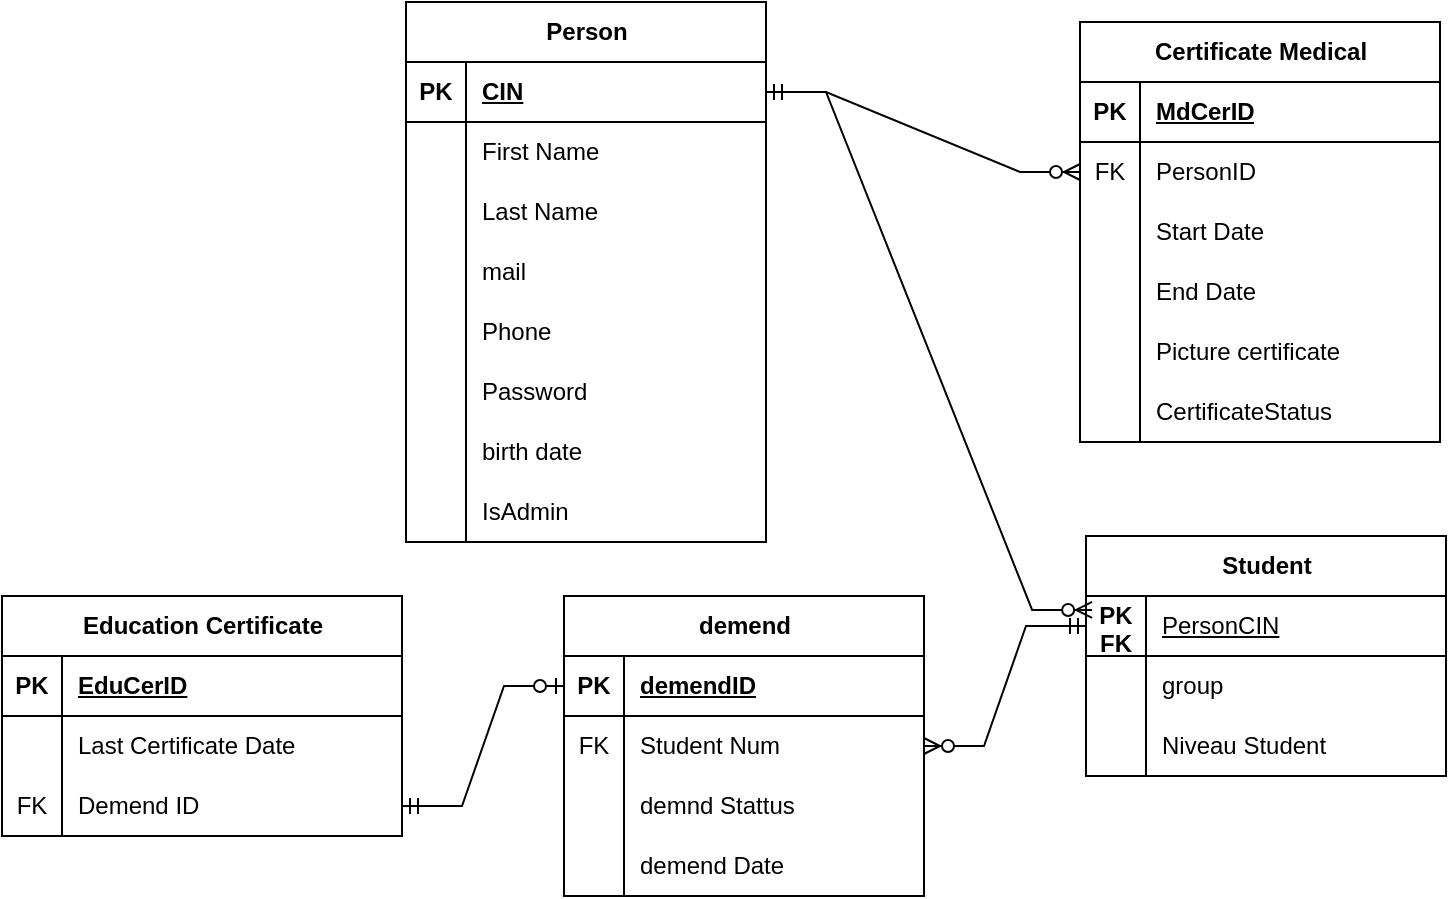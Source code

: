 <mxfile version="26.3.0">
  <diagram id="c9drh59YqxZoFYC1i8hs" name="Page-1">
    <mxGraphModel dx="3025" dy="1175" grid="0" gridSize="10" guides="1" tooltips="1" connect="1" arrows="1" fold="1" page="0" pageScale="1" pageWidth="827" pageHeight="1169" math="0" shadow="0">
      <root>
        <mxCell id="0" />
        <mxCell id="1" parent="0" />
        <mxCell id="c_Gossqk8mrFwjm1Pz2a-1" value="Person" style="shape=table;startSize=30;container=1;collapsible=1;childLayout=tableLayout;fixedRows=1;rowLines=0;fontStyle=1;align=center;resizeLast=1;html=1;" parent="1" vertex="1">
          <mxGeometry x="-1686" y="-271" width="180" height="270" as="geometry" />
        </mxCell>
        <mxCell id="c_Gossqk8mrFwjm1Pz2a-2" value="" style="shape=tableRow;horizontal=0;startSize=0;swimlaneHead=0;swimlaneBody=0;fillColor=none;collapsible=0;dropTarget=0;points=[[0,0.5],[1,0.5]];portConstraint=eastwest;top=0;left=0;right=0;bottom=1;" parent="c_Gossqk8mrFwjm1Pz2a-1" vertex="1">
          <mxGeometry y="30" width="180" height="30" as="geometry" />
        </mxCell>
        <mxCell id="c_Gossqk8mrFwjm1Pz2a-3" value="PK" style="shape=partialRectangle;connectable=0;fillColor=none;top=0;left=0;bottom=0;right=0;fontStyle=1;overflow=hidden;whiteSpace=wrap;html=1;" parent="c_Gossqk8mrFwjm1Pz2a-2" vertex="1">
          <mxGeometry width="30" height="30" as="geometry">
            <mxRectangle width="30" height="30" as="alternateBounds" />
          </mxGeometry>
        </mxCell>
        <mxCell id="c_Gossqk8mrFwjm1Pz2a-4" value="CIN" style="shape=partialRectangle;connectable=0;fillColor=none;top=0;left=0;bottom=0;right=0;align=left;spacingLeft=6;fontStyle=5;overflow=hidden;whiteSpace=wrap;html=1;" parent="c_Gossqk8mrFwjm1Pz2a-2" vertex="1">
          <mxGeometry x="30" width="150" height="30" as="geometry">
            <mxRectangle width="150" height="30" as="alternateBounds" />
          </mxGeometry>
        </mxCell>
        <mxCell id="c_Gossqk8mrFwjm1Pz2a-5" value="" style="shape=tableRow;horizontal=0;startSize=0;swimlaneHead=0;swimlaneBody=0;fillColor=none;collapsible=0;dropTarget=0;points=[[0,0.5],[1,0.5]];portConstraint=eastwest;top=0;left=0;right=0;bottom=0;" parent="c_Gossqk8mrFwjm1Pz2a-1" vertex="1">
          <mxGeometry y="60" width="180" height="30" as="geometry" />
        </mxCell>
        <mxCell id="c_Gossqk8mrFwjm1Pz2a-6" value="" style="shape=partialRectangle;connectable=0;fillColor=none;top=0;left=0;bottom=0;right=0;editable=1;overflow=hidden;whiteSpace=wrap;html=1;" parent="c_Gossqk8mrFwjm1Pz2a-5" vertex="1">
          <mxGeometry width="30" height="30" as="geometry">
            <mxRectangle width="30" height="30" as="alternateBounds" />
          </mxGeometry>
        </mxCell>
        <mxCell id="c_Gossqk8mrFwjm1Pz2a-7" value="First Name" style="shape=partialRectangle;connectable=0;fillColor=none;top=0;left=0;bottom=0;right=0;align=left;spacingLeft=6;overflow=hidden;whiteSpace=wrap;html=1;" parent="c_Gossqk8mrFwjm1Pz2a-5" vertex="1">
          <mxGeometry x="30" width="150" height="30" as="geometry">
            <mxRectangle width="150" height="30" as="alternateBounds" />
          </mxGeometry>
        </mxCell>
        <mxCell id="c_Gossqk8mrFwjm1Pz2a-8" value="" style="shape=tableRow;horizontal=0;startSize=0;swimlaneHead=0;swimlaneBody=0;fillColor=none;collapsible=0;dropTarget=0;points=[[0,0.5],[1,0.5]];portConstraint=eastwest;top=0;left=0;right=0;bottom=0;" parent="c_Gossqk8mrFwjm1Pz2a-1" vertex="1">
          <mxGeometry y="90" width="180" height="30" as="geometry" />
        </mxCell>
        <mxCell id="c_Gossqk8mrFwjm1Pz2a-9" value="" style="shape=partialRectangle;connectable=0;fillColor=none;top=0;left=0;bottom=0;right=0;editable=1;overflow=hidden;whiteSpace=wrap;html=1;" parent="c_Gossqk8mrFwjm1Pz2a-8" vertex="1">
          <mxGeometry width="30" height="30" as="geometry">
            <mxRectangle width="30" height="30" as="alternateBounds" />
          </mxGeometry>
        </mxCell>
        <mxCell id="c_Gossqk8mrFwjm1Pz2a-10" value="Last Name" style="shape=partialRectangle;connectable=0;fillColor=none;top=0;left=0;bottom=0;right=0;align=left;spacingLeft=6;overflow=hidden;whiteSpace=wrap;html=1;" parent="c_Gossqk8mrFwjm1Pz2a-8" vertex="1">
          <mxGeometry x="30" width="150" height="30" as="geometry">
            <mxRectangle width="150" height="30" as="alternateBounds" />
          </mxGeometry>
        </mxCell>
        <mxCell id="c_Gossqk8mrFwjm1Pz2a-11" value="" style="shape=tableRow;horizontal=0;startSize=0;swimlaneHead=0;swimlaneBody=0;fillColor=none;collapsible=0;dropTarget=0;points=[[0,0.5],[1,0.5]];portConstraint=eastwest;top=0;left=0;right=0;bottom=0;" parent="c_Gossqk8mrFwjm1Pz2a-1" vertex="1">
          <mxGeometry y="120" width="180" height="30" as="geometry" />
        </mxCell>
        <mxCell id="c_Gossqk8mrFwjm1Pz2a-12" value="" style="shape=partialRectangle;connectable=0;fillColor=none;top=0;left=0;bottom=0;right=0;editable=1;overflow=hidden;whiteSpace=wrap;html=1;" parent="c_Gossqk8mrFwjm1Pz2a-11" vertex="1">
          <mxGeometry width="30" height="30" as="geometry">
            <mxRectangle width="30" height="30" as="alternateBounds" />
          </mxGeometry>
        </mxCell>
        <mxCell id="c_Gossqk8mrFwjm1Pz2a-13" value="mail" style="shape=partialRectangle;connectable=0;fillColor=none;top=0;left=0;bottom=0;right=0;align=left;spacingLeft=6;overflow=hidden;whiteSpace=wrap;html=1;" parent="c_Gossqk8mrFwjm1Pz2a-11" vertex="1">
          <mxGeometry x="30" width="150" height="30" as="geometry">
            <mxRectangle width="150" height="30" as="alternateBounds" />
          </mxGeometry>
        </mxCell>
        <mxCell id="c_Gossqk8mrFwjm1Pz2a-14" value="" style="shape=tableRow;horizontal=0;startSize=0;swimlaneHead=0;swimlaneBody=0;fillColor=none;collapsible=0;dropTarget=0;points=[[0,0.5],[1,0.5]];portConstraint=eastwest;top=0;left=0;right=0;bottom=0;" parent="c_Gossqk8mrFwjm1Pz2a-1" vertex="1">
          <mxGeometry y="150" width="180" height="30" as="geometry" />
        </mxCell>
        <mxCell id="c_Gossqk8mrFwjm1Pz2a-15" value="" style="shape=partialRectangle;connectable=0;fillColor=none;top=0;left=0;bottom=0;right=0;editable=1;overflow=hidden;whiteSpace=wrap;html=1;" parent="c_Gossqk8mrFwjm1Pz2a-14" vertex="1">
          <mxGeometry width="30" height="30" as="geometry">
            <mxRectangle width="30" height="30" as="alternateBounds" />
          </mxGeometry>
        </mxCell>
        <mxCell id="c_Gossqk8mrFwjm1Pz2a-16" value="Phone" style="shape=partialRectangle;connectable=0;fillColor=none;top=0;left=0;bottom=0;right=0;align=left;spacingLeft=6;overflow=hidden;whiteSpace=wrap;html=1;" parent="c_Gossqk8mrFwjm1Pz2a-14" vertex="1">
          <mxGeometry x="30" width="150" height="30" as="geometry">
            <mxRectangle width="150" height="30" as="alternateBounds" />
          </mxGeometry>
        </mxCell>
        <mxCell id="c_Gossqk8mrFwjm1Pz2a-72" value="" style="shape=tableRow;horizontal=0;startSize=0;swimlaneHead=0;swimlaneBody=0;fillColor=none;collapsible=0;dropTarget=0;points=[[0,0.5],[1,0.5]];portConstraint=eastwest;top=0;left=0;right=0;bottom=0;" parent="c_Gossqk8mrFwjm1Pz2a-1" vertex="1">
          <mxGeometry y="180" width="180" height="30" as="geometry" />
        </mxCell>
        <mxCell id="c_Gossqk8mrFwjm1Pz2a-73" value="" style="shape=partialRectangle;connectable=0;fillColor=none;top=0;left=0;bottom=0;right=0;editable=1;overflow=hidden;whiteSpace=wrap;html=1;" parent="c_Gossqk8mrFwjm1Pz2a-72" vertex="1">
          <mxGeometry width="30" height="30" as="geometry">
            <mxRectangle width="30" height="30" as="alternateBounds" />
          </mxGeometry>
        </mxCell>
        <mxCell id="c_Gossqk8mrFwjm1Pz2a-74" value="Password" style="shape=partialRectangle;connectable=0;fillColor=none;top=0;left=0;bottom=0;right=0;align=left;spacingLeft=6;overflow=hidden;whiteSpace=wrap;html=1;" parent="c_Gossqk8mrFwjm1Pz2a-72" vertex="1">
          <mxGeometry x="30" width="150" height="30" as="geometry">
            <mxRectangle width="150" height="30" as="alternateBounds" />
          </mxGeometry>
        </mxCell>
        <mxCell id="4oI-hV_0XGAFF2mWt0pV-4" value="" style="shape=tableRow;horizontal=0;startSize=0;swimlaneHead=0;swimlaneBody=0;fillColor=none;collapsible=0;dropTarget=0;points=[[0,0.5],[1,0.5]];portConstraint=eastwest;top=0;left=0;right=0;bottom=0;" vertex="1" parent="c_Gossqk8mrFwjm1Pz2a-1">
          <mxGeometry y="210" width="180" height="30" as="geometry" />
        </mxCell>
        <mxCell id="4oI-hV_0XGAFF2mWt0pV-5" value="" style="shape=partialRectangle;connectable=0;fillColor=none;top=0;left=0;bottom=0;right=0;editable=1;overflow=hidden;whiteSpace=wrap;html=1;" vertex="1" parent="4oI-hV_0XGAFF2mWt0pV-4">
          <mxGeometry width="30" height="30" as="geometry">
            <mxRectangle width="30" height="30" as="alternateBounds" />
          </mxGeometry>
        </mxCell>
        <mxCell id="4oI-hV_0XGAFF2mWt0pV-6" value="birth date" style="shape=partialRectangle;connectable=0;fillColor=none;top=0;left=0;bottom=0;right=0;align=left;spacingLeft=6;overflow=hidden;whiteSpace=wrap;html=1;" vertex="1" parent="4oI-hV_0XGAFF2mWt0pV-4">
          <mxGeometry x="30" width="150" height="30" as="geometry">
            <mxRectangle width="150" height="30" as="alternateBounds" />
          </mxGeometry>
        </mxCell>
        <mxCell id="c_Gossqk8mrFwjm1Pz2a-17" value="" style="shape=tableRow;horizontal=0;startSize=0;swimlaneHead=0;swimlaneBody=0;fillColor=none;collapsible=0;dropTarget=0;points=[[0,0.5],[1,0.5]];portConstraint=eastwest;top=0;left=0;right=0;bottom=0;" parent="c_Gossqk8mrFwjm1Pz2a-1" vertex="1">
          <mxGeometry y="240" width="180" height="30" as="geometry" />
        </mxCell>
        <mxCell id="c_Gossqk8mrFwjm1Pz2a-18" value="" style="shape=partialRectangle;connectable=0;fillColor=none;top=0;left=0;bottom=0;right=0;editable=1;overflow=hidden;whiteSpace=wrap;html=1;" parent="c_Gossqk8mrFwjm1Pz2a-17" vertex="1">
          <mxGeometry width="30" height="30" as="geometry">
            <mxRectangle width="30" height="30" as="alternateBounds" />
          </mxGeometry>
        </mxCell>
        <mxCell id="c_Gossqk8mrFwjm1Pz2a-19" value="IsAdmin" style="shape=partialRectangle;connectable=0;fillColor=none;top=0;left=0;bottom=0;right=0;align=left;spacingLeft=6;overflow=hidden;whiteSpace=wrap;html=1;" parent="c_Gossqk8mrFwjm1Pz2a-17" vertex="1">
          <mxGeometry x="30" width="150" height="30" as="geometry">
            <mxRectangle width="150" height="30" as="alternateBounds" />
          </mxGeometry>
        </mxCell>
        <mxCell id="c_Gossqk8mrFwjm1Pz2a-37" value="Certificate Medical" style="shape=table;startSize=30;container=1;collapsible=1;childLayout=tableLayout;fixedRows=1;rowLines=0;fontStyle=1;align=center;resizeLast=1;html=1;" parent="1" vertex="1">
          <mxGeometry x="-1349" y="-261" width="180" height="210" as="geometry" />
        </mxCell>
        <mxCell id="c_Gossqk8mrFwjm1Pz2a-38" value="" style="shape=tableRow;horizontal=0;startSize=0;swimlaneHead=0;swimlaneBody=0;fillColor=none;collapsible=0;dropTarget=0;points=[[0,0.5],[1,0.5]];portConstraint=eastwest;top=0;left=0;right=0;bottom=1;" parent="c_Gossqk8mrFwjm1Pz2a-37" vertex="1">
          <mxGeometry y="30" width="180" height="30" as="geometry" />
        </mxCell>
        <mxCell id="c_Gossqk8mrFwjm1Pz2a-39" value="PK" style="shape=partialRectangle;connectable=0;fillColor=none;top=0;left=0;bottom=0;right=0;fontStyle=1;overflow=hidden;whiteSpace=wrap;html=1;" parent="c_Gossqk8mrFwjm1Pz2a-38" vertex="1">
          <mxGeometry width="30" height="30" as="geometry">
            <mxRectangle width="30" height="30" as="alternateBounds" />
          </mxGeometry>
        </mxCell>
        <mxCell id="c_Gossqk8mrFwjm1Pz2a-40" value="MdCerID" style="shape=partialRectangle;connectable=0;fillColor=none;top=0;left=0;bottom=0;right=0;align=left;spacingLeft=6;fontStyle=5;overflow=hidden;whiteSpace=wrap;html=1;" parent="c_Gossqk8mrFwjm1Pz2a-38" vertex="1">
          <mxGeometry x="30" width="150" height="30" as="geometry">
            <mxRectangle width="150" height="30" as="alternateBounds" />
          </mxGeometry>
        </mxCell>
        <mxCell id="c_Gossqk8mrFwjm1Pz2a-41" value="" style="shape=tableRow;horizontal=0;startSize=0;swimlaneHead=0;swimlaneBody=0;fillColor=none;collapsible=0;dropTarget=0;points=[[0,0.5],[1,0.5]];portConstraint=eastwest;top=0;left=0;right=0;bottom=0;" parent="c_Gossqk8mrFwjm1Pz2a-37" vertex="1">
          <mxGeometry y="60" width="180" height="30" as="geometry" />
        </mxCell>
        <mxCell id="c_Gossqk8mrFwjm1Pz2a-42" value="FK" style="shape=partialRectangle;connectable=0;fillColor=none;top=0;left=0;bottom=0;right=0;editable=1;overflow=hidden;whiteSpace=wrap;html=1;" parent="c_Gossqk8mrFwjm1Pz2a-41" vertex="1">
          <mxGeometry width="30" height="30" as="geometry">
            <mxRectangle width="30" height="30" as="alternateBounds" />
          </mxGeometry>
        </mxCell>
        <mxCell id="c_Gossqk8mrFwjm1Pz2a-43" value="PersonID" style="shape=partialRectangle;connectable=0;fillColor=none;top=0;left=0;bottom=0;right=0;align=left;spacingLeft=6;overflow=hidden;whiteSpace=wrap;html=1;" parent="c_Gossqk8mrFwjm1Pz2a-41" vertex="1">
          <mxGeometry x="30" width="150" height="30" as="geometry">
            <mxRectangle width="150" height="30" as="alternateBounds" />
          </mxGeometry>
        </mxCell>
        <mxCell id="c_Gossqk8mrFwjm1Pz2a-44" value="" style="shape=tableRow;horizontal=0;startSize=0;swimlaneHead=0;swimlaneBody=0;fillColor=none;collapsible=0;dropTarget=0;points=[[0,0.5],[1,0.5]];portConstraint=eastwest;top=0;left=0;right=0;bottom=0;" parent="c_Gossqk8mrFwjm1Pz2a-37" vertex="1">
          <mxGeometry y="90" width="180" height="30" as="geometry" />
        </mxCell>
        <mxCell id="c_Gossqk8mrFwjm1Pz2a-45" value="" style="shape=partialRectangle;connectable=0;fillColor=none;top=0;left=0;bottom=0;right=0;editable=1;overflow=hidden;whiteSpace=wrap;html=1;" parent="c_Gossqk8mrFwjm1Pz2a-44" vertex="1">
          <mxGeometry width="30" height="30" as="geometry">
            <mxRectangle width="30" height="30" as="alternateBounds" />
          </mxGeometry>
        </mxCell>
        <mxCell id="c_Gossqk8mrFwjm1Pz2a-46" value="Start Date" style="shape=partialRectangle;connectable=0;fillColor=none;top=0;left=0;bottom=0;right=0;align=left;spacingLeft=6;overflow=hidden;whiteSpace=wrap;html=1;" parent="c_Gossqk8mrFwjm1Pz2a-44" vertex="1">
          <mxGeometry x="30" width="150" height="30" as="geometry">
            <mxRectangle width="150" height="30" as="alternateBounds" />
          </mxGeometry>
        </mxCell>
        <mxCell id="c_Gossqk8mrFwjm1Pz2a-47" value="" style="shape=tableRow;horizontal=0;startSize=0;swimlaneHead=0;swimlaneBody=0;fillColor=none;collapsible=0;dropTarget=0;points=[[0,0.5],[1,0.5]];portConstraint=eastwest;top=0;left=0;right=0;bottom=0;" parent="c_Gossqk8mrFwjm1Pz2a-37" vertex="1">
          <mxGeometry y="120" width="180" height="30" as="geometry" />
        </mxCell>
        <mxCell id="c_Gossqk8mrFwjm1Pz2a-48" value="" style="shape=partialRectangle;connectable=0;fillColor=none;top=0;left=0;bottom=0;right=0;editable=1;overflow=hidden;whiteSpace=wrap;html=1;" parent="c_Gossqk8mrFwjm1Pz2a-47" vertex="1">
          <mxGeometry width="30" height="30" as="geometry">
            <mxRectangle width="30" height="30" as="alternateBounds" />
          </mxGeometry>
        </mxCell>
        <mxCell id="c_Gossqk8mrFwjm1Pz2a-49" value="End Date" style="shape=partialRectangle;connectable=0;fillColor=none;top=0;left=0;bottom=0;right=0;align=left;spacingLeft=6;overflow=hidden;whiteSpace=wrap;html=1;" parent="c_Gossqk8mrFwjm1Pz2a-47" vertex="1">
          <mxGeometry x="30" width="150" height="30" as="geometry">
            <mxRectangle width="150" height="30" as="alternateBounds" />
          </mxGeometry>
        </mxCell>
        <mxCell id="c_Gossqk8mrFwjm1Pz2a-52" value="" style="shape=tableRow;horizontal=0;startSize=0;swimlaneHead=0;swimlaneBody=0;fillColor=none;collapsible=0;dropTarget=0;points=[[0,0.5],[1,0.5]];portConstraint=eastwest;top=0;left=0;right=0;bottom=0;" parent="c_Gossqk8mrFwjm1Pz2a-37" vertex="1">
          <mxGeometry y="150" width="180" height="30" as="geometry" />
        </mxCell>
        <mxCell id="c_Gossqk8mrFwjm1Pz2a-53" value="" style="shape=partialRectangle;connectable=0;fillColor=none;top=0;left=0;bottom=0;right=0;editable=1;overflow=hidden;whiteSpace=wrap;html=1;" parent="c_Gossqk8mrFwjm1Pz2a-52" vertex="1">
          <mxGeometry width="30" height="30" as="geometry">
            <mxRectangle width="30" height="30" as="alternateBounds" />
          </mxGeometry>
        </mxCell>
        <mxCell id="c_Gossqk8mrFwjm1Pz2a-54" value="Picture certificate" style="shape=partialRectangle;connectable=0;fillColor=none;top=0;left=0;bottom=0;right=0;align=left;spacingLeft=6;overflow=hidden;whiteSpace=wrap;html=1;" parent="c_Gossqk8mrFwjm1Pz2a-52" vertex="1">
          <mxGeometry x="30" width="150" height="30" as="geometry">
            <mxRectangle width="150" height="30" as="alternateBounds" />
          </mxGeometry>
        </mxCell>
        <mxCell id="4oI-hV_0XGAFF2mWt0pV-1" value="" style="shape=tableRow;horizontal=0;startSize=0;swimlaneHead=0;swimlaneBody=0;fillColor=none;collapsible=0;dropTarget=0;points=[[0,0.5],[1,0.5]];portConstraint=eastwest;top=0;left=0;right=0;bottom=0;" vertex="1" parent="c_Gossqk8mrFwjm1Pz2a-37">
          <mxGeometry y="180" width="180" height="30" as="geometry" />
        </mxCell>
        <mxCell id="4oI-hV_0XGAFF2mWt0pV-2" value="" style="shape=partialRectangle;connectable=0;fillColor=none;top=0;left=0;bottom=0;right=0;editable=1;overflow=hidden;whiteSpace=wrap;html=1;" vertex="1" parent="4oI-hV_0XGAFF2mWt0pV-1">
          <mxGeometry width="30" height="30" as="geometry">
            <mxRectangle width="30" height="30" as="alternateBounds" />
          </mxGeometry>
        </mxCell>
        <mxCell id="4oI-hV_0XGAFF2mWt0pV-3" value="CertificateStatus" style="shape=partialRectangle;connectable=0;fillColor=none;top=0;left=0;bottom=0;right=0;align=left;spacingLeft=6;overflow=hidden;whiteSpace=wrap;html=1;" vertex="1" parent="4oI-hV_0XGAFF2mWt0pV-1">
          <mxGeometry x="30" width="150" height="30" as="geometry">
            <mxRectangle width="150" height="30" as="alternateBounds" />
          </mxGeometry>
        </mxCell>
        <mxCell id="c_Gossqk8mrFwjm1Pz2a-51" value="" style="edgeStyle=entityRelationEdgeStyle;fontSize=12;html=1;endArrow=ERzeroToMany;startArrow=ERmandOne;rounded=0;entryX=0;entryY=0.5;entryDx=0;entryDy=0;exitX=1;exitY=0.5;exitDx=0;exitDy=0;" parent="1" source="c_Gossqk8mrFwjm1Pz2a-2" target="c_Gossqk8mrFwjm1Pz2a-41" edge="1">
          <mxGeometry width="100" height="100" relative="1" as="geometry">
            <mxPoint x="-1583" y="121" as="sourcePoint" />
            <mxPoint x="-1483" y="21" as="targetPoint" />
          </mxGeometry>
        </mxCell>
        <mxCell id="c_Gossqk8mrFwjm1Pz2a-55" value="Education Certificate" style="shape=table;startSize=30;container=1;collapsible=1;childLayout=tableLayout;fixedRows=1;rowLines=0;fontStyle=1;align=center;resizeLast=1;html=1;" parent="1" vertex="1">
          <mxGeometry x="-1888" y="26" width="200" height="120" as="geometry" />
        </mxCell>
        <mxCell id="c_Gossqk8mrFwjm1Pz2a-56" value="" style="shape=tableRow;horizontal=0;startSize=0;swimlaneHead=0;swimlaneBody=0;fillColor=none;collapsible=0;dropTarget=0;points=[[0,0.5],[1,0.5]];portConstraint=eastwest;top=0;left=0;right=0;bottom=1;" parent="c_Gossqk8mrFwjm1Pz2a-55" vertex="1">
          <mxGeometry y="30" width="200" height="30" as="geometry" />
        </mxCell>
        <mxCell id="c_Gossqk8mrFwjm1Pz2a-57" value="PK" style="shape=partialRectangle;connectable=0;fillColor=none;top=0;left=0;bottom=0;right=0;fontStyle=1;overflow=hidden;whiteSpace=wrap;html=1;" parent="c_Gossqk8mrFwjm1Pz2a-56" vertex="1">
          <mxGeometry width="30" height="30" as="geometry">
            <mxRectangle width="30" height="30" as="alternateBounds" />
          </mxGeometry>
        </mxCell>
        <mxCell id="c_Gossqk8mrFwjm1Pz2a-58" value="EduCerID" style="shape=partialRectangle;connectable=0;fillColor=none;top=0;left=0;bottom=0;right=0;align=left;spacingLeft=6;fontStyle=5;overflow=hidden;whiteSpace=wrap;html=1;" parent="c_Gossqk8mrFwjm1Pz2a-56" vertex="1">
          <mxGeometry x="30" width="170" height="30" as="geometry">
            <mxRectangle width="170" height="30" as="alternateBounds" />
          </mxGeometry>
        </mxCell>
        <mxCell id="c_Gossqk8mrFwjm1Pz2a-148" value="" style="shape=tableRow;horizontal=0;startSize=0;swimlaneHead=0;swimlaneBody=0;fillColor=none;collapsible=0;dropTarget=0;points=[[0,0.5],[1,0.5]];portConstraint=eastwest;top=0;left=0;right=0;bottom=0;" parent="c_Gossqk8mrFwjm1Pz2a-55" vertex="1">
          <mxGeometry y="60" width="200" height="30" as="geometry" />
        </mxCell>
        <mxCell id="c_Gossqk8mrFwjm1Pz2a-149" value="" style="shape=partialRectangle;connectable=0;fillColor=none;top=0;left=0;bottom=0;right=0;editable=1;overflow=hidden;whiteSpace=wrap;html=1;" parent="c_Gossqk8mrFwjm1Pz2a-148" vertex="1">
          <mxGeometry width="30" height="30" as="geometry">
            <mxRectangle width="30" height="30" as="alternateBounds" />
          </mxGeometry>
        </mxCell>
        <mxCell id="c_Gossqk8mrFwjm1Pz2a-150" value="Last Certificate Date" style="shape=partialRectangle;connectable=0;fillColor=none;top=0;left=0;bottom=0;right=0;align=left;spacingLeft=6;overflow=hidden;whiteSpace=wrap;html=1;" parent="c_Gossqk8mrFwjm1Pz2a-148" vertex="1">
          <mxGeometry x="30" width="170" height="30" as="geometry">
            <mxRectangle width="170" height="30" as="alternateBounds" />
          </mxGeometry>
        </mxCell>
        <mxCell id="c_Gossqk8mrFwjm1Pz2a-59" value="" style="shape=tableRow;horizontal=0;startSize=0;swimlaneHead=0;swimlaneBody=0;fillColor=none;collapsible=0;dropTarget=0;points=[[0,0.5],[1,0.5]];portConstraint=eastwest;top=0;left=0;right=0;bottom=0;" parent="c_Gossqk8mrFwjm1Pz2a-55" vertex="1">
          <mxGeometry y="90" width="200" height="30" as="geometry" />
        </mxCell>
        <mxCell id="c_Gossqk8mrFwjm1Pz2a-60" value="FK" style="shape=partialRectangle;connectable=0;fillColor=none;top=0;left=0;bottom=0;right=0;editable=1;overflow=hidden;whiteSpace=wrap;html=1;" parent="c_Gossqk8mrFwjm1Pz2a-59" vertex="1">
          <mxGeometry width="30" height="30" as="geometry">
            <mxRectangle width="30" height="30" as="alternateBounds" />
          </mxGeometry>
        </mxCell>
        <mxCell id="c_Gossqk8mrFwjm1Pz2a-61" value="Demend ID" style="shape=partialRectangle;connectable=0;fillColor=none;top=0;left=0;bottom=0;right=0;align=left;spacingLeft=6;overflow=hidden;whiteSpace=wrap;html=1;" parent="c_Gossqk8mrFwjm1Pz2a-59" vertex="1">
          <mxGeometry x="30" width="170" height="30" as="geometry">
            <mxRectangle width="170" height="30" as="alternateBounds" />
          </mxGeometry>
        </mxCell>
        <mxCell id="c_Gossqk8mrFwjm1Pz2a-71" value="" style="edgeStyle=entityRelationEdgeStyle;fontSize=12;html=1;endArrow=ERzeroToMany;startArrow=ERmandOne;rounded=0;exitX=0;exitY=0.5;exitDx=0;exitDy=0;entryX=1;entryY=0.5;entryDx=0;entryDy=0;exitPerimeter=0;" parent="1" source="c_Gossqk8mrFwjm1Pz2a-76" target="c_Gossqk8mrFwjm1Pz2a-138" edge="1">
          <mxGeometry width="100" height="100" relative="1" as="geometry">
            <mxPoint x="-1387" y="36" as="sourcePoint" />
            <mxPoint x="-1357" y="434" as="targetPoint" />
          </mxGeometry>
        </mxCell>
        <mxCell id="c_Gossqk8mrFwjm1Pz2a-75" value="Student" style="shape=table;startSize=30;container=1;collapsible=1;childLayout=tableLayout;fixedRows=1;rowLines=0;fontStyle=1;align=center;resizeLast=1;html=1;" parent="1" vertex="1">
          <mxGeometry x="-1346" y="-4" width="180" height="120" as="geometry" />
        </mxCell>
        <mxCell id="c_Gossqk8mrFwjm1Pz2a-76" value="" style="shape=tableRow;horizontal=0;startSize=0;swimlaneHead=0;swimlaneBody=0;fillColor=none;collapsible=0;dropTarget=0;points=[[0,0.5],[1,0.5]];portConstraint=eastwest;top=0;left=0;right=0;bottom=1;" parent="c_Gossqk8mrFwjm1Pz2a-75" vertex="1">
          <mxGeometry y="30" width="180" height="30" as="geometry" />
        </mxCell>
        <mxCell id="c_Gossqk8mrFwjm1Pz2a-77" value="PK&lt;div&gt;FK&lt;/div&gt;" style="shape=partialRectangle;connectable=0;fillColor=none;top=0;left=0;bottom=0;right=0;fontStyle=1;overflow=hidden;whiteSpace=wrap;html=1;" parent="c_Gossqk8mrFwjm1Pz2a-76" vertex="1">
          <mxGeometry width="30" height="30" as="geometry">
            <mxRectangle width="30" height="30" as="alternateBounds" />
          </mxGeometry>
        </mxCell>
        <mxCell id="c_Gossqk8mrFwjm1Pz2a-78" value="&lt;span style=&quot;font-weight: 400;&quot;&gt;PersonCIN&lt;/span&gt;" style="shape=partialRectangle;connectable=0;fillColor=none;top=0;left=0;bottom=0;right=0;align=left;spacingLeft=6;fontStyle=5;overflow=hidden;whiteSpace=wrap;html=1;" parent="c_Gossqk8mrFwjm1Pz2a-76" vertex="1">
          <mxGeometry x="30" width="150" height="30" as="geometry">
            <mxRectangle width="150" height="30" as="alternateBounds" />
          </mxGeometry>
        </mxCell>
        <mxCell id="c_Gossqk8mrFwjm1Pz2a-82" value="" style="shape=tableRow;horizontal=0;startSize=0;swimlaneHead=0;swimlaneBody=0;fillColor=none;collapsible=0;dropTarget=0;points=[[0,0.5],[1,0.5]];portConstraint=eastwest;top=0;left=0;right=0;bottom=0;" parent="c_Gossqk8mrFwjm1Pz2a-75" vertex="1">
          <mxGeometry y="60" width="180" height="30" as="geometry" />
        </mxCell>
        <mxCell id="c_Gossqk8mrFwjm1Pz2a-83" value="" style="shape=partialRectangle;connectable=0;fillColor=none;top=0;left=0;bottom=0;right=0;editable=1;overflow=hidden;whiteSpace=wrap;html=1;" parent="c_Gossqk8mrFwjm1Pz2a-82" vertex="1">
          <mxGeometry width="30" height="30" as="geometry">
            <mxRectangle width="30" height="30" as="alternateBounds" />
          </mxGeometry>
        </mxCell>
        <mxCell id="c_Gossqk8mrFwjm1Pz2a-84" value="group" style="shape=partialRectangle;connectable=0;fillColor=none;top=0;left=0;bottom=0;right=0;align=left;spacingLeft=6;overflow=hidden;whiteSpace=wrap;html=1;" parent="c_Gossqk8mrFwjm1Pz2a-82" vertex="1">
          <mxGeometry x="30" width="150" height="30" as="geometry">
            <mxRectangle width="150" height="30" as="alternateBounds" />
          </mxGeometry>
        </mxCell>
        <mxCell id="c_Gossqk8mrFwjm1Pz2a-89" value="" style="shape=tableRow;horizontal=0;startSize=0;swimlaneHead=0;swimlaneBody=0;fillColor=none;collapsible=0;dropTarget=0;points=[[0,0.5],[1,0.5]];portConstraint=eastwest;top=0;left=0;right=0;bottom=0;" parent="c_Gossqk8mrFwjm1Pz2a-75" vertex="1">
          <mxGeometry y="90" width="180" height="30" as="geometry" />
        </mxCell>
        <mxCell id="c_Gossqk8mrFwjm1Pz2a-90" value="" style="shape=partialRectangle;connectable=0;fillColor=none;top=0;left=0;bottom=0;right=0;editable=1;overflow=hidden;whiteSpace=wrap;html=1;" parent="c_Gossqk8mrFwjm1Pz2a-89" vertex="1">
          <mxGeometry width="30" height="30" as="geometry">
            <mxRectangle width="30" height="30" as="alternateBounds" />
          </mxGeometry>
        </mxCell>
        <mxCell id="c_Gossqk8mrFwjm1Pz2a-91" value="Niveau Student" style="shape=partialRectangle;connectable=0;fillColor=none;top=0;left=0;bottom=0;right=0;align=left;spacingLeft=6;overflow=hidden;whiteSpace=wrap;html=1;" parent="c_Gossqk8mrFwjm1Pz2a-89" vertex="1">
          <mxGeometry x="30" width="150" height="30" as="geometry">
            <mxRectangle width="150" height="30" as="alternateBounds" />
          </mxGeometry>
        </mxCell>
        <mxCell id="c_Gossqk8mrFwjm1Pz2a-88" value="" style="edgeStyle=entityRelationEdgeStyle;fontSize=12;html=1;endArrow=ERzeroToMany;startArrow=ERmandOne;rounded=0;entryX=0.017;entryY=0.233;entryDx=0;entryDy=0;exitX=1;exitY=0.5;exitDx=0;exitDy=0;entryPerimeter=0;" parent="1" source="c_Gossqk8mrFwjm1Pz2a-2" target="c_Gossqk8mrFwjm1Pz2a-76" edge="1">
          <mxGeometry width="100" height="100" relative="1" as="geometry">
            <mxPoint x="-1422" y="-87" as="sourcePoint" />
            <mxPoint x="-1346" y="71" as="targetPoint" />
          </mxGeometry>
        </mxCell>
        <mxCell id="c_Gossqk8mrFwjm1Pz2a-134" value="demend" style="shape=table;startSize=30;container=1;collapsible=1;childLayout=tableLayout;fixedRows=1;rowLines=0;fontStyle=1;align=center;resizeLast=1;html=1;" parent="1" vertex="1">
          <mxGeometry x="-1607" y="26" width="180" height="150" as="geometry" />
        </mxCell>
        <mxCell id="c_Gossqk8mrFwjm1Pz2a-135" value="" style="shape=tableRow;horizontal=0;startSize=0;swimlaneHead=0;swimlaneBody=0;fillColor=none;collapsible=0;dropTarget=0;points=[[0,0.5],[1,0.5]];portConstraint=eastwest;top=0;left=0;right=0;bottom=1;" parent="c_Gossqk8mrFwjm1Pz2a-134" vertex="1">
          <mxGeometry y="30" width="180" height="30" as="geometry" />
        </mxCell>
        <mxCell id="c_Gossqk8mrFwjm1Pz2a-136" value="PK" style="shape=partialRectangle;connectable=0;fillColor=none;top=0;left=0;bottom=0;right=0;fontStyle=1;overflow=hidden;whiteSpace=wrap;html=1;" parent="c_Gossqk8mrFwjm1Pz2a-135" vertex="1">
          <mxGeometry width="30" height="30" as="geometry">
            <mxRectangle width="30" height="30" as="alternateBounds" />
          </mxGeometry>
        </mxCell>
        <mxCell id="c_Gossqk8mrFwjm1Pz2a-137" value="demendID" style="shape=partialRectangle;connectable=0;fillColor=none;top=0;left=0;bottom=0;right=0;align=left;spacingLeft=6;fontStyle=5;overflow=hidden;whiteSpace=wrap;html=1;" parent="c_Gossqk8mrFwjm1Pz2a-135" vertex="1">
          <mxGeometry x="30" width="150" height="30" as="geometry">
            <mxRectangle width="150" height="30" as="alternateBounds" />
          </mxGeometry>
        </mxCell>
        <mxCell id="c_Gossqk8mrFwjm1Pz2a-138" value="" style="shape=tableRow;horizontal=0;startSize=0;swimlaneHead=0;swimlaneBody=0;fillColor=none;collapsible=0;dropTarget=0;points=[[0,0.5],[1,0.5]];portConstraint=eastwest;top=0;left=0;right=0;bottom=0;" parent="c_Gossqk8mrFwjm1Pz2a-134" vertex="1">
          <mxGeometry y="60" width="180" height="30" as="geometry" />
        </mxCell>
        <mxCell id="c_Gossqk8mrFwjm1Pz2a-139" value="FK" style="shape=partialRectangle;connectable=0;fillColor=none;top=0;left=0;bottom=0;right=0;editable=1;overflow=hidden;whiteSpace=wrap;html=1;" parent="c_Gossqk8mrFwjm1Pz2a-138" vertex="1">
          <mxGeometry width="30" height="30" as="geometry">
            <mxRectangle width="30" height="30" as="alternateBounds" />
          </mxGeometry>
        </mxCell>
        <mxCell id="c_Gossqk8mrFwjm1Pz2a-140" value="Student Num" style="shape=partialRectangle;connectable=0;fillColor=none;top=0;left=0;bottom=0;right=0;align=left;spacingLeft=6;overflow=hidden;whiteSpace=wrap;html=1;" parent="c_Gossqk8mrFwjm1Pz2a-138" vertex="1">
          <mxGeometry x="30" width="150" height="30" as="geometry">
            <mxRectangle width="150" height="30" as="alternateBounds" />
          </mxGeometry>
        </mxCell>
        <mxCell id="c_Gossqk8mrFwjm1Pz2a-141" value="" style="shape=tableRow;horizontal=0;startSize=0;swimlaneHead=0;swimlaneBody=0;fillColor=none;collapsible=0;dropTarget=0;points=[[0,0.5],[1,0.5]];portConstraint=eastwest;top=0;left=0;right=0;bottom=0;" parent="c_Gossqk8mrFwjm1Pz2a-134" vertex="1">
          <mxGeometry y="90" width="180" height="30" as="geometry" />
        </mxCell>
        <mxCell id="c_Gossqk8mrFwjm1Pz2a-142" value="" style="shape=partialRectangle;connectable=0;fillColor=none;top=0;left=0;bottom=0;right=0;editable=1;overflow=hidden;whiteSpace=wrap;html=1;" parent="c_Gossqk8mrFwjm1Pz2a-141" vertex="1">
          <mxGeometry width="30" height="30" as="geometry">
            <mxRectangle width="30" height="30" as="alternateBounds" />
          </mxGeometry>
        </mxCell>
        <mxCell id="c_Gossqk8mrFwjm1Pz2a-143" value="demnd Stattus" style="shape=partialRectangle;connectable=0;fillColor=none;top=0;left=0;bottom=0;right=0;align=left;spacingLeft=6;overflow=hidden;whiteSpace=wrap;html=1;" parent="c_Gossqk8mrFwjm1Pz2a-141" vertex="1">
          <mxGeometry x="30" width="150" height="30" as="geometry">
            <mxRectangle width="150" height="30" as="alternateBounds" />
          </mxGeometry>
        </mxCell>
        <mxCell id="c_Gossqk8mrFwjm1Pz2a-151" value="" style="shape=tableRow;horizontal=0;startSize=0;swimlaneHead=0;swimlaneBody=0;fillColor=none;collapsible=0;dropTarget=0;points=[[0,0.5],[1,0.5]];portConstraint=eastwest;top=0;left=0;right=0;bottom=0;" parent="c_Gossqk8mrFwjm1Pz2a-134" vertex="1">
          <mxGeometry y="120" width="180" height="30" as="geometry" />
        </mxCell>
        <mxCell id="c_Gossqk8mrFwjm1Pz2a-152" value="" style="shape=partialRectangle;connectable=0;fillColor=none;top=0;left=0;bottom=0;right=0;editable=1;overflow=hidden;whiteSpace=wrap;html=1;" parent="c_Gossqk8mrFwjm1Pz2a-151" vertex="1">
          <mxGeometry width="30" height="30" as="geometry">
            <mxRectangle width="30" height="30" as="alternateBounds" />
          </mxGeometry>
        </mxCell>
        <mxCell id="c_Gossqk8mrFwjm1Pz2a-153" value="demend Date" style="shape=partialRectangle;connectable=0;fillColor=none;top=0;left=0;bottom=0;right=0;align=left;spacingLeft=6;overflow=hidden;whiteSpace=wrap;html=1;" parent="c_Gossqk8mrFwjm1Pz2a-151" vertex="1">
          <mxGeometry x="30" width="150" height="30" as="geometry">
            <mxRectangle width="150" height="30" as="alternateBounds" />
          </mxGeometry>
        </mxCell>
        <mxCell id="c_Gossqk8mrFwjm1Pz2a-147" value="" style="edgeStyle=entityRelationEdgeStyle;fontSize=12;html=1;endArrow=ERzeroToOne;startArrow=ERmandOne;rounded=0;entryX=0;entryY=0.5;entryDx=0;entryDy=0;exitX=1;exitY=0.5;exitDx=0;exitDy=0;" parent="1" source="c_Gossqk8mrFwjm1Pz2a-59" target="c_Gossqk8mrFwjm1Pz2a-135" edge="1">
          <mxGeometry width="100" height="100" relative="1" as="geometry">
            <mxPoint x="-1745" y="287" as="sourcePoint" />
            <mxPoint x="-1642" y="130" as="targetPoint" />
          </mxGeometry>
        </mxCell>
      </root>
    </mxGraphModel>
  </diagram>
</mxfile>
